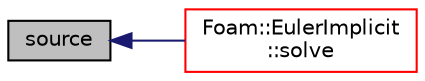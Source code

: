 digraph "source"
{
  bgcolor="transparent";
  edge [fontname="Helvetica",fontsize="10",labelfontname="Helvetica",labelfontsize="10"];
  node [fontname="Helvetica",fontsize="10",shape=record];
  rankdir="LR";
  Node1 [label="source",height=0.2,width=0.4,color="black", fillcolor="grey75", style="filled", fontcolor="black"];
  Node1 -> Node2 [dir="back",color="midnightblue",fontsize="10",style="solid",fontname="Helvetica"];
  Node2 [label="Foam::EulerImplicit\l::solve",height=0.2,width=0.4,color="red",URL="$a00682.html#af556fd5257a322166423dd4bde8b5337",tooltip="Update the concentrations and return the chemical time. "];
}
